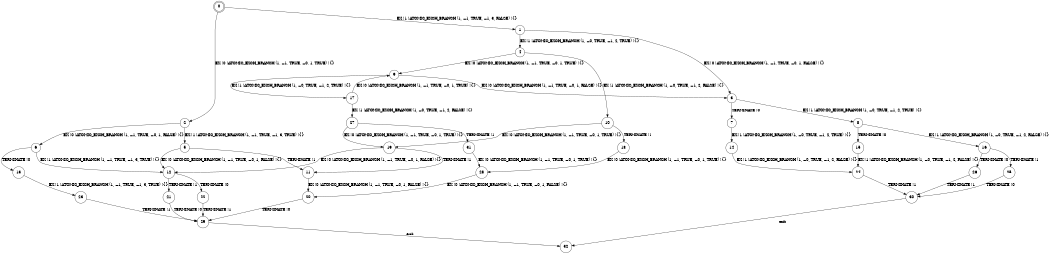 digraph BCG {
size = "7, 10.5";
center = TRUE;
node [shape = circle];
0 [peripheries = 2];
0 -> 1 [label = "EX !1 !ATOMIC_EXCH_BRANCH (1, +1, TRUE, +1, 3, FALSE) !{}"];
0 -> 2 [label = "EX !0 !ATOMIC_EXCH_BRANCH (1, +1, TRUE, +0, 1, TRUE) !{}"];
1 -> 3 [label = "EX !0 !ATOMIC_EXCH_BRANCH (1, +1, TRUE, +0, 1, FALSE) !{}"];
1 -> 4 [label = "EX !1 !ATOMIC_EXCH_BRANCH (1, +0, TRUE, +1, 2, TRUE) !{}"];
2 -> 5 [label = "EX !1 !ATOMIC_EXCH_BRANCH (1, +1, TRUE, +1, 3, TRUE) !{}"];
2 -> 6 [label = "EX !0 !ATOMIC_EXCH_BRANCH (1, +1, TRUE, +0, 1, FALSE) !{}"];
3 -> 7 [label = "TERMINATE !0"];
3 -> 8 [label = "EX !1 !ATOMIC_EXCH_BRANCH (1, +0, TRUE, +1, 2, TRUE) !{}"];
4 -> 9 [label = "EX !0 !ATOMIC_EXCH_BRANCH (1, +1, TRUE, +0, 1, TRUE) !{}"];
4 -> 10 [label = "EX !1 !ATOMIC_EXCH_BRANCH (1, +0, TRUE, +1, 2, FALSE) !{}"];
5 -> 11 [label = "TERMINATE !1"];
5 -> 12 [label = "EX !0 !ATOMIC_EXCH_BRANCH (1, +1, TRUE, +0, 1, FALSE) !{}"];
6 -> 13 [label = "TERMINATE !0"];
6 -> 12 [label = "EX !1 !ATOMIC_EXCH_BRANCH (1, +1, TRUE, +1, 3, TRUE) !{}"];
7 -> 14 [label = "EX !1 !ATOMIC_EXCH_BRANCH (1, +0, TRUE, +1, 2, TRUE) !{}"];
8 -> 15 [label = "TERMINATE !0"];
8 -> 16 [label = "EX !1 !ATOMIC_EXCH_BRANCH (1, +0, TRUE, +1, 2, FALSE) !{}"];
9 -> 17 [label = "EX !1 !ATOMIC_EXCH_BRANCH (1, +0, TRUE, +1, 2, TRUE) !{}"];
9 -> 3 [label = "EX !0 !ATOMIC_EXCH_BRANCH (1, +1, TRUE, +0, 1, FALSE) !{}"];
10 -> 18 [label = "TERMINATE !1"];
10 -> 19 [label = "EX !0 !ATOMIC_EXCH_BRANCH (1, +1, TRUE, +0, 1, TRUE) !{}"];
11 -> 20 [label = "EX !0 !ATOMIC_EXCH_BRANCH (1, +1, TRUE, +0, 1, FALSE) !{}"];
12 -> 21 [label = "TERMINATE !1"];
12 -> 22 [label = "TERMINATE !0"];
13 -> 23 [label = "EX !1 !ATOMIC_EXCH_BRANCH (1, +1, TRUE, +1, 3, TRUE) !{}"];
14 -> 24 [label = "EX !1 !ATOMIC_EXCH_BRANCH (1, +0, TRUE, +1, 2, FALSE) !{}"];
15 -> 24 [label = "EX !1 !ATOMIC_EXCH_BRANCH (1, +0, TRUE, +1, 2, FALSE) !{}"];
16 -> 25 [label = "TERMINATE !1"];
16 -> 26 [label = "TERMINATE !0"];
17 -> 27 [label = "EX !1 !ATOMIC_EXCH_BRANCH (1, +0, TRUE, +1, 2, FALSE) !{}"];
17 -> 9 [label = "EX !0 !ATOMIC_EXCH_BRANCH (1, +1, TRUE, +0, 1, TRUE) !{}"];
18 -> 28 [label = "EX !0 !ATOMIC_EXCH_BRANCH (1, +1, TRUE, +0, 1, TRUE) !{}"];
19 -> 11 [label = "TERMINATE !1"];
19 -> 12 [label = "EX !0 !ATOMIC_EXCH_BRANCH (1, +1, TRUE, +0, 1, FALSE) !{}"];
20 -> 29 [label = "TERMINATE !0"];
21 -> 29 [label = "TERMINATE !0"];
22 -> 29 [label = "TERMINATE !1"];
23 -> 29 [label = "TERMINATE !1"];
24 -> 30 [label = "TERMINATE !1"];
25 -> 30 [label = "TERMINATE !0"];
26 -> 30 [label = "TERMINATE !1"];
27 -> 31 [label = "TERMINATE !1"];
27 -> 19 [label = "EX !0 !ATOMIC_EXCH_BRANCH (1, +1, TRUE, +0, 1, TRUE) !{}"];
28 -> 20 [label = "EX !0 !ATOMIC_EXCH_BRANCH (1, +1, TRUE, +0, 1, FALSE) !{}"];
29 -> 32 [label = "exit"];
30 -> 32 [label = "exit"];
31 -> 28 [label = "EX !0 !ATOMIC_EXCH_BRANCH (1, +1, TRUE, +0, 1, TRUE) !{}"];
}

